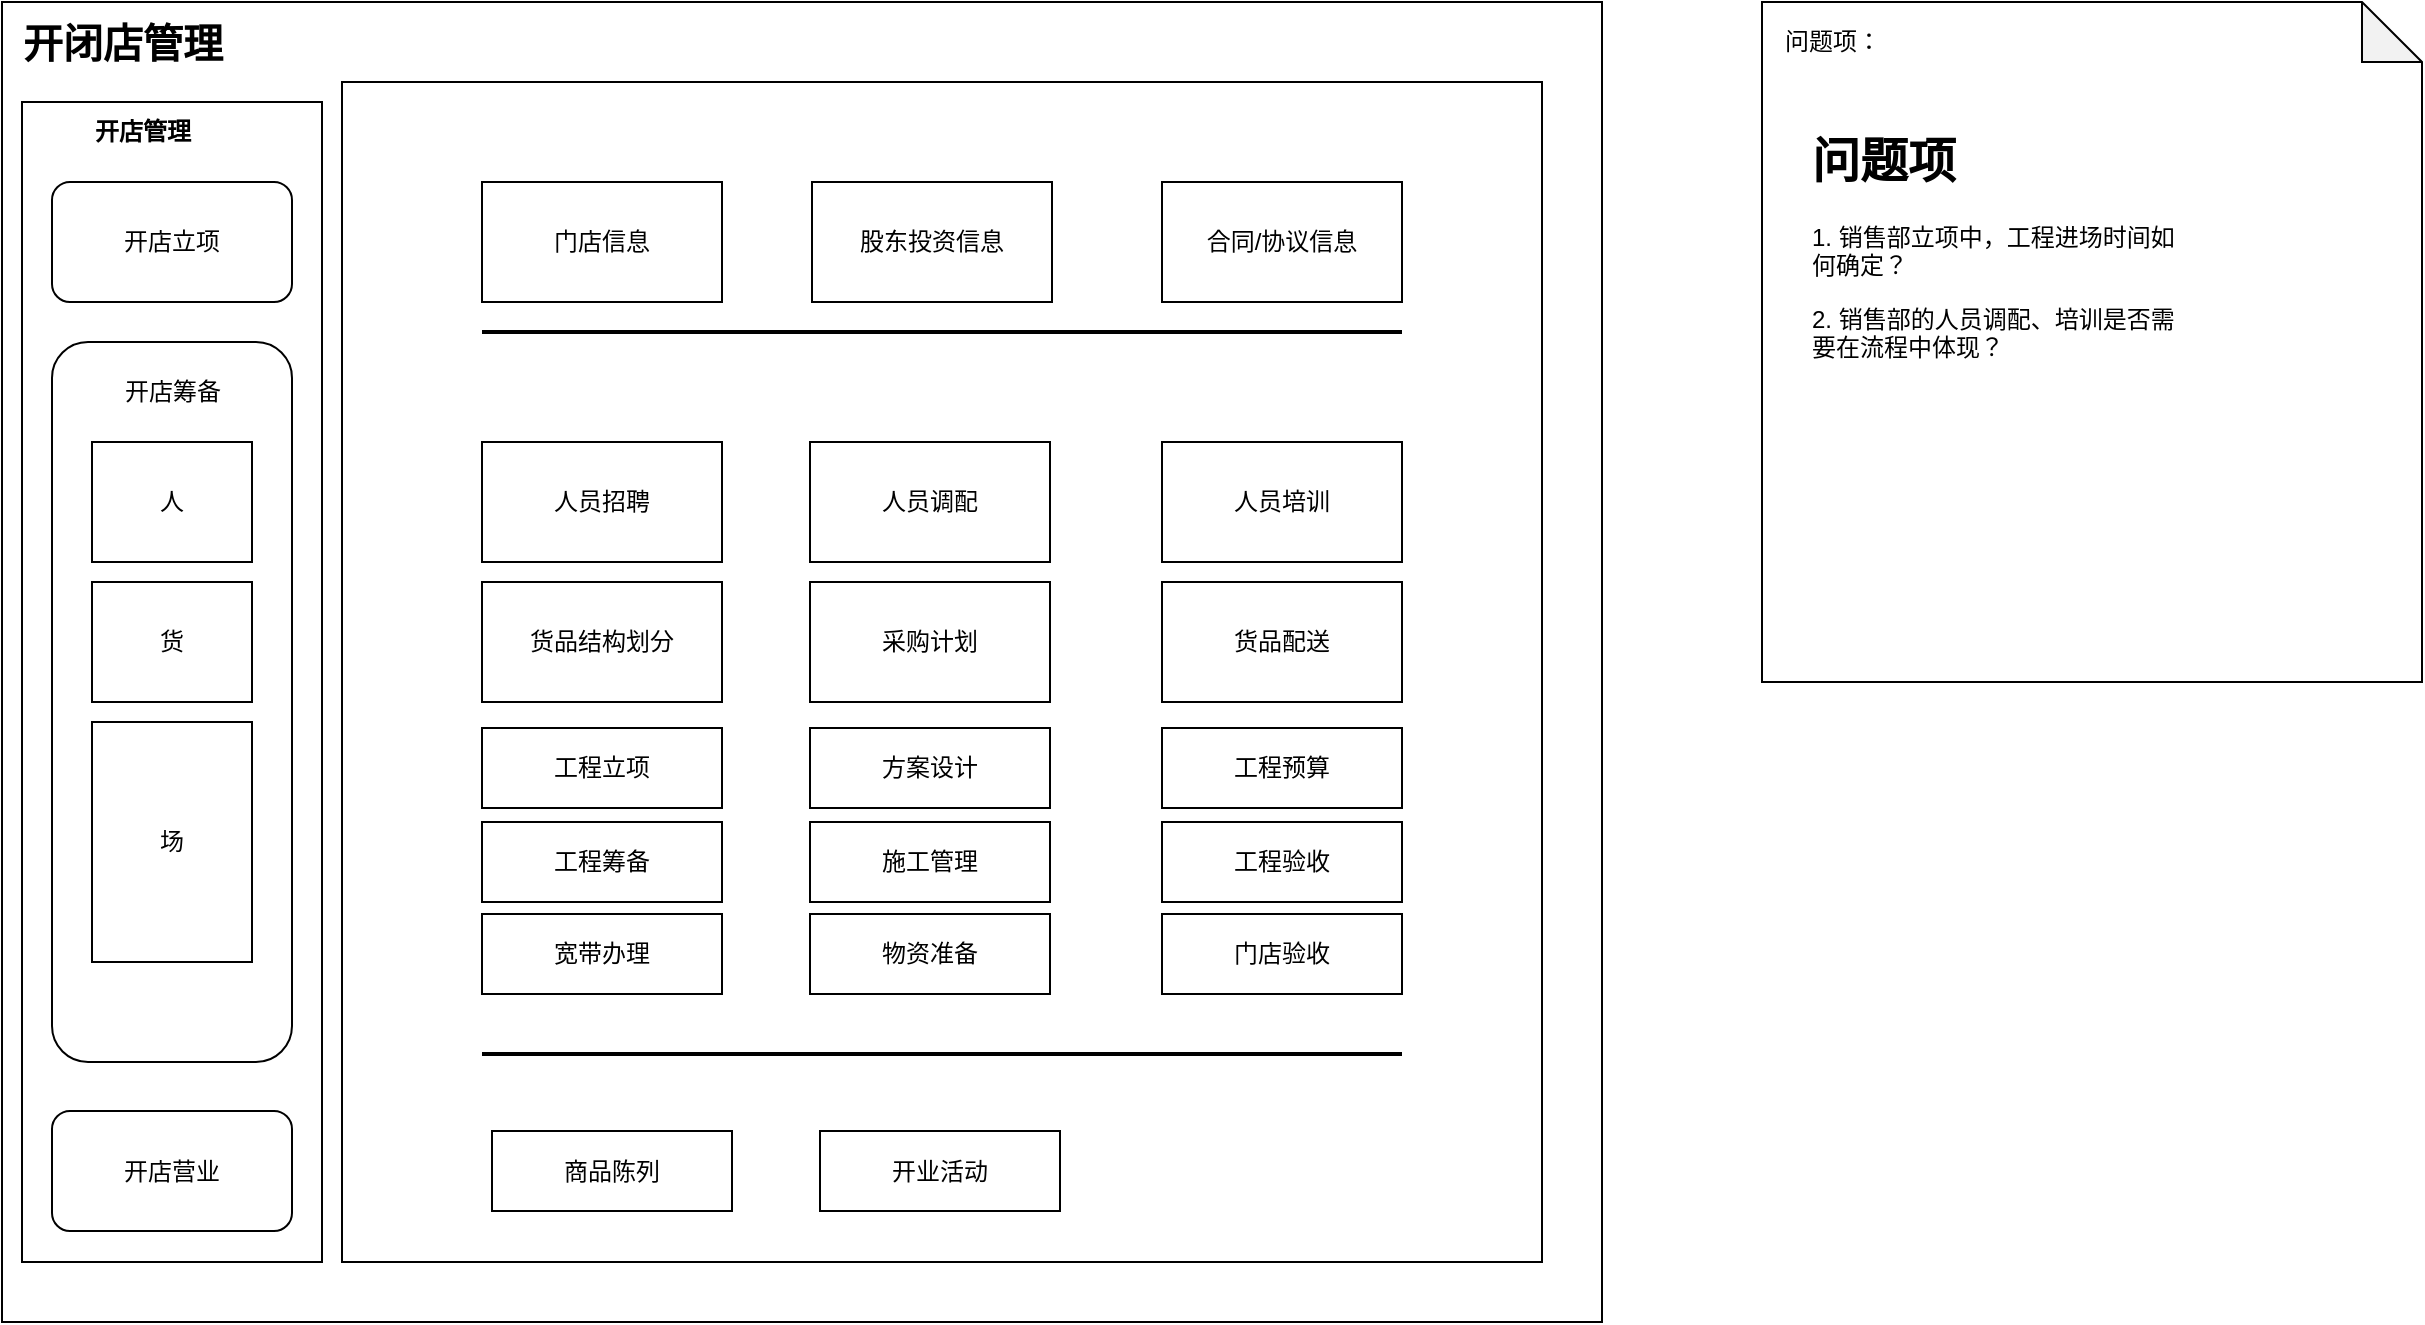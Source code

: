 <mxfile version="22.1.9" type="github">
  <diagram name="第 1 页" id="Qi4DfdN9EhDK-vNyg_Y9">
    <mxGraphModel dx="1394" dy="845" grid="1" gridSize="10" guides="1" tooltips="1" connect="1" arrows="1" fold="1" page="1" pageScale="1" pageWidth="827" pageHeight="1169" math="0" shadow="0">
      <root>
        <mxCell id="0" />
        <mxCell id="1" parent="0" />
        <mxCell id="pdOY6x-4XydQng8eR4wh-1" value="" style="rounded=0;whiteSpace=wrap;html=1;" vertex="1" parent="1">
          <mxGeometry x="10" width="800" height="660" as="geometry" />
        </mxCell>
        <mxCell id="pdOY6x-4XydQng8eR4wh-3" value="开闭店管理" style="text;html=1;align=center;verticalAlign=middle;resizable=0;points=[];autosize=1;strokeColor=none;fillColor=none;fontStyle=1;fontSize=20;" vertex="1" parent="1">
          <mxGeometry x="10" width="120" height="40" as="geometry" />
        </mxCell>
        <mxCell id="pdOY6x-4XydQng8eR4wh-4" value="" style="whiteSpace=wrap;html=1;" vertex="1" parent="1">
          <mxGeometry x="20" y="50" width="150" height="580" as="geometry" />
        </mxCell>
        <mxCell id="pdOY6x-4XydQng8eR4wh-5" value="开店管理" style="text;html=1;align=center;verticalAlign=middle;resizable=0;points=[];autosize=1;strokeColor=none;fillColor=none;fontStyle=1" vertex="1" parent="1">
          <mxGeometry x="45" y="50" width="70" height="30" as="geometry" />
        </mxCell>
        <mxCell id="pdOY6x-4XydQng8eR4wh-6" value="开店立项" style="rounded=1;whiteSpace=wrap;html=1;" vertex="1" parent="1">
          <mxGeometry x="35" y="90" width="120" height="60" as="geometry" />
        </mxCell>
        <mxCell id="pdOY6x-4XydQng8eR4wh-7" value="" style="rounded=1;whiteSpace=wrap;html=1;" vertex="1" parent="1">
          <mxGeometry x="35" y="170" width="120" height="360" as="geometry" />
        </mxCell>
        <mxCell id="pdOY6x-4XydQng8eR4wh-8" value="开店筹备" style="text;html=1;align=center;verticalAlign=middle;resizable=0;points=[];autosize=1;strokeColor=none;fillColor=none;" vertex="1" parent="1">
          <mxGeometry x="60" y="180" width="70" height="30" as="geometry" />
        </mxCell>
        <mxCell id="pdOY6x-4XydQng8eR4wh-13" value="人" style="rounded=0;whiteSpace=wrap;html=1;" vertex="1" parent="1">
          <mxGeometry x="55" y="220" width="80" height="60" as="geometry" />
        </mxCell>
        <mxCell id="pdOY6x-4XydQng8eR4wh-14" value="货" style="rounded=0;whiteSpace=wrap;html=1;" vertex="1" parent="1">
          <mxGeometry x="55" y="290" width="80" height="60" as="geometry" />
        </mxCell>
        <mxCell id="pdOY6x-4XydQng8eR4wh-15" value="场" style="rounded=0;whiteSpace=wrap;html=1;" vertex="1" parent="1">
          <mxGeometry x="55" y="360" width="80" height="120" as="geometry" />
        </mxCell>
        <mxCell id="pdOY6x-4XydQng8eR4wh-17" value="开店营业" style="rounded=1;whiteSpace=wrap;html=1;" vertex="1" parent="1">
          <mxGeometry x="35" y="554.5" width="120" height="60" as="geometry" />
        </mxCell>
        <mxCell id="pdOY6x-4XydQng8eR4wh-18" value="" style="whiteSpace=wrap;html=1;" vertex="1" parent="1">
          <mxGeometry x="180" y="40" width="600" height="590" as="geometry" />
        </mxCell>
        <mxCell id="pdOY6x-4XydQng8eR4wh-19" value="" style="line;strokeWidth=2;html=1;" vertex="1" parent="1">
          <mxGeometry x="250" y="160" width="460" height="10" as="geometry" />
        </mxCell>
        <mxCell id="pdOY6x-4XydQng8eR4wh-20" value="" style="line;strokeWidth=2;html=1;" vertex="1" parent="1">
          <mxGeometry x="250" y="521" width="460" height="10" as="geometry" />
        </mxCell>
        <mxCell id="pdOY6x-4XydQng8eR4wh-21" value="门店信息" style="whiteSpace=wrap;html=1;" vertex="1" parent="1">
          <mxGeometry x="250" y="90" width="120" height="60" as="geometry" />
        </mxCell>
        <mxCell id="pdOY6x-4XydQng8eR4wh-22" value="股东投资信息" style="whiteSpace=wrap;html=1;" vertex="1" parent="1">
          <mxGeometry x="415" y="90" width="120" height="60" as="geometry" />
        </mxCell>
        <mxCell id="pdOY6x-4XydQng8eR4wh-23" value="合同/协议信息" style="whiteSpace=wrap;html=1;" vertex="1" parent="1">
          <mxGeometry x="590" y="90" width="120" height="60" as="geometry" />
        </mxCell>
        <mxCell id="pdOY6x-4XydQng8eR4wh-24" value="人员招聘" style="whiteSpace=wrap;html=1;" vertex="1" parent="1">
          <mxGeometry x="250" y="220" width="120" height="60" as="geometry" />
        </mxCell>
        <mxCell id="pdOY6x-4XydQng8eR4wh-25" value="人员调配" style="whiteSpace=wrap;html=1;" vertex="1" parent="1">
          <mxGeometry x="414" y="220" width="120" height="60" as="geometry" />
        </mxCell>
        <mxCell id="pdOY6x-4XydQng8eR4wh-26" value="货品结构划分" style="whiteSpace=wrap;html=1;" vertex="1" parent="1">
          <mxGeometry x="250" y="290" width="120" height="60" as="geometry" />
        </mxCell>
        <mxCell id="pdOY6x-4XydQng8eR4wh-27" value="采购计划" style="whiteSpace=wrap;html=1;" vertex="1" parent="1">
          <mxGeometry x="414" y="290" width="120" height="60" as="geometry" />
        </mxCell>
        <mxCell id="pdOY6x-4XydQng8eR4wh-28" value="货品配送" style="whiteSpace=wrap;html=1;" vertex="1" parent="1">
          <mxGeometry x="590" y="290" width="120" height="60" as="geometry" />
        </mxCell>
        <mxCell id="pdOY6x-4XydQng8eR4wh-29" value="人员培训" style="whiteSpace=wrap;html=1;" vertex="1" parent="1">
          <mxGeometry x="590" y="220" width="120" height="60" as="geometry" />
        </mxCell>
        <mxCell id="pdOY6x-4XydQng8eR4wh-30" value="工程立项" style="whiteSpace=wrap;html=1;" vertex="1" parent="1">
          <mxGeometry x="250" y="363" width="120" height="40" as="geometry" />
        </mxCell>
        <mxCell id="pdOY6x-4XydQng8eR4wh-31" value="方案设计" style="whiteSpace=wrap;html=1;" vertex="1" parent="1">
          <mxGeometry x="414" y="363" width="120" height="40" as="geometry" />
        </mxCell>
        <mxCell id="pdOY6x-4XydQng8eR4wh-32" value="工程预算" style="whiteSpace=wrap;html=1;" vertex="1" parent="1">
          <mxGeometry x="590" y="363" width="120" height="40" as="geometry" />
        </mxCell>
        <mxCell id="pdOY6x-4XydQng8eR4wh-33" value="工程筹备" style="whiteSpace=wrap;html=1;" vertex="1" parent="1">
          <mxGeometry x="250" y="410" width="120" height="40" as="geometry" />
        </mxCell>
        <mxCell id="pdOY6x-4XydQng8eR4wh-34" value="施工管理" style="whiteSpace=wrap;html=1;" vertex="1" parent="1">
          <mxGeometry x="414" y="410" width="120" height="40" as="geometry" />
        </mxCell>
        <mxCell id="pdOY6x-4XydQng8eR4wh-35" value="工程验收" style="whiteSpace=wrap;html=1;" vertex="1" parent="1">
          <mxGeometry x="590" y="410" width="120" height="40" as="geometry" />
        </mxCell>
        <mxCell id="pdOY6x-4XydQng8eR4wh-36" value="宽带办理" style="whiteSpace=wrap;html=1;" vertex="1" parent="1">
          <mxGeometry x="250" y="456" width="120" height="40" as="geometry" />
        </mxCell>
        <mxCell id="pdOY6x-4XydQng8eR4wh-37" value="物资准备" style="whiteSpace=wrap;html=1;" vertex="1" parent="1">
          <mxGeometry x="414" y="456" width="120" height="40" as="geometry" />
        </mxCell>
        <mxCell id="pdOY6x-4XydQng8eR4wh-38" value="门店验收" style="whiteSpace=wrap;html=1;" vertex="1" parent="1">
          <mxGeometry x="590" y="456" width="120" height="40" as="geometry" />
        </mxCell>
        <mxCell id="pdOY6x-4XydQng8eR4wh-39" value="开业活动" style="whiteSpace=wrap;html=1;" vertex="1" parent="1">
          <mxGeometry x="419" y="564.5" width="120" height="40" as="geometry" />
        </mxCell>
        <mxCell id="pdOY6x-4XydQng8eR4wh-40" value="商品陈列" style="whiteSpace=wrap;html=1;" vertex="1" parent="1">
          <mxGeometry x="255" y="564.5" width="120" height="40" as="geometry" />
        </mxCell>
        <mxCell id="pdOY6x-4XydQng8eR4wh-42" value="" style="shape=note;whiteSpace=wrap;html=1;backgroundOutline=1;darkOpacity=0.05;" vertex="1" parent="1">
          <mxGeometry x="890" width="330" height="340" as="geometry" />
        </mxCell>
        <mxCell id="pdOY6x-4XydQng8eR4wh-43" value="问题项：" style="text;html=1;align=center;verticalAlign=middle;resizable=0;points=[];autosize=1;strokeColor=none;fillColor=none;" vertex="1" parent="1">
          <mxGeometry x="890" y="5" width="70" height="30" as="geometry" />
        </mxCell>
        <mxCell id="pdOY6x-4XydQng8eR4wh-44" value="&lt;h1&gt;问题项&lt;/h1&gt;&lt;p&gt;1. 销售部立项中，工程进场时间如何确定？&lt;/p&gt;&lt;p&gt;2. 销售部的人员调配、培训是否需要在流程中体现？&lt;/p&gt;&lt;p&gt;3. 重装修和新开店，在整个流程中有哪些区别？&lt;/p&gt;&lt;p&gt;3.&amp;nbsp;&lt;/p&gt;" style="text;html=1;strokeColor=none;fillColor=none;spacing=5;spacingTop=-20;whiteSpace=wrap;overflow=hidden;rounded=0;" vertex="1" parent="1">
          <mxGeometry x="910" y="60" width="190" height="120" as="geometry" />
        </mxCell>
      </root>
    </mxGraphModel>
  </diagram>
</mxfile>
